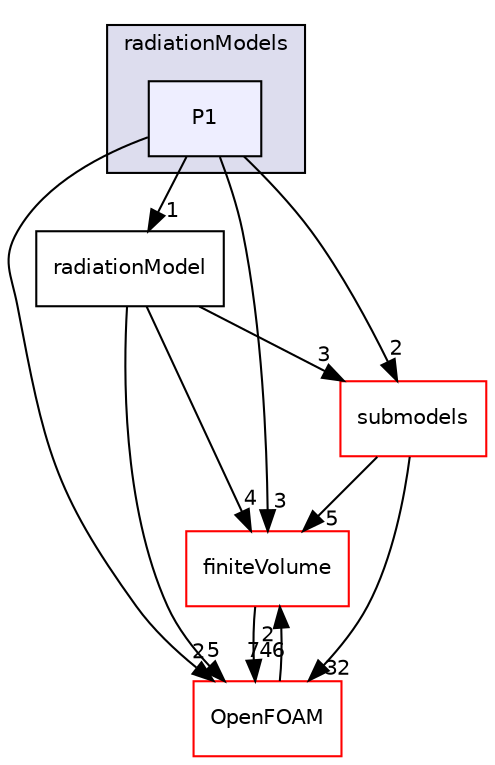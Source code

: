 digraph "src/thermophysicalModels/radiation/radiationModels/P1" {
  bgcolor=transparent;
  compound=true
  node [ fontsize="10", fontname="Helvetica"];
  edge [ labelfontsize="10", labelfontname="Helvetica"];
  subgraph clusterdir_23cbc874b5ea49089939faa93b6f03ce {
    graph [ bgcolor="#ddddee", pencolor="black", label="radiationModels" fontname="Helvetica", fontsize="10", URL="dir_23cbc874b5ea49089939faa93b6f03ce.html"]
  dir_d39805ea7725f3ee92bbae1d78751b53 [shape=box, label="P1", style="filled", fillcolor="#eeeeff", pencolor="black", URL="dir_d39805ea7725f3ee92bbae1d78751b53.html"];
  }
  dir_9bd15774b555cf7259a6fa18f99fe99b [shape=box label="finiteVolume" color="red" URL="dir_9bd15774b555cf7259a6fa18f99fe99b.html"];
  dir_da8c0e985838931a3604e286eeea288d [shape=box label="radiationModel" URL="dir_da8c0e985838931a3604e286eeea288d.html"];
  dir_e8719ccd60760366888bb431a21ef811 [shape=box label="submodels" color="red" URL="dir_e8719ccd60760366888bb431a21ef811.html"];
  dir_c5473ff19b20e6ec4dfe5c310b3778a8 [shape=box label="OpenFOAM" color="red" URL="dir_c5473ff19b20e6ec4dfe5c310b3778a8.html"];
  dir_9bd15774b555cf7259a6fa18f99fe99b->dir_c5473ff19b20e6ec4dfe5c310b3778a8 [headlabel="746", labeldistance=1.5 headhref="dir_000896_001896.html"];
  dir_da8c0e985838931a3604e286eeea288d->dir_9bd15774b555cf7259a6fa18f99fe99b [headlabel="4", labeldistance=1.5 headhref="dir_002866_000896.html"];
  dir_da8c0e985838931a3604e286eeea288d->dir_e8719ccd60760366888bb431a21ef811 [headlabel="3", labeldistance=1.5 headhref="dir_002866_002868.html"];
  dir_da8c0e985838931a3604e286eeea288d->dir_c5473ff19b20e6ec4dfe5c310b3778a8 [headlabel="5", labeldistance=1.5 headhref="dir_002866_001896.html"];
  dir_e8719ccd60760366888bb431a21ef811->dir_9bd15774b555cf7259a6fa18f99fe99b [headlabel="5", labeldistance=1.5 headhref="dir_002868_000896.html"];
  dir_e8719ccd60760366888bb431a21ef811->dir_c5473ff19b20e6ec4dfe5c310b3778a8 [headlabel="32", labeldistance=1.5 headhref="dir_002868_001896.html"];
  dir_d39805ea7725f3ee92bbae1d78751b53->dir_9bd15774b555cf7259a6fa18f99fe99b [headlabel="3", labeldistance=1.5 headhref="dir_002865_000896.html"];
  dir_d39805ea7725f3ee92bbae1d78751b53->dir_da8c0e985838931a3604e286eeea288d [headlabel="1", labeldistance=1.5 headhref="dir_002865_002866.html"];
  dir_d39805ea7725f3ee92bbae1d78751b53->dir_e8719ccd60760366888bb431a21ef811 [headlabel="2", labeldistance=1.5 headhref="dir_002865_002868.html"];
  dir_d39805ea7725f3ee92bbae1d78751b53->dir_c5473ff19b20e6ec4dfe5c310b3778a8 [headlabel="2", labeldistance=1.5 headhref="dir_002865_001896.html"];
  dir_c5473ff19b20e6ec4dfe5c310b3778a8->dir_9bd15774b555cf7259a6fa18f99fe99b [headlabel="2", labeldistance=1.5 headhref="dir_001896_000896.html"];
}
